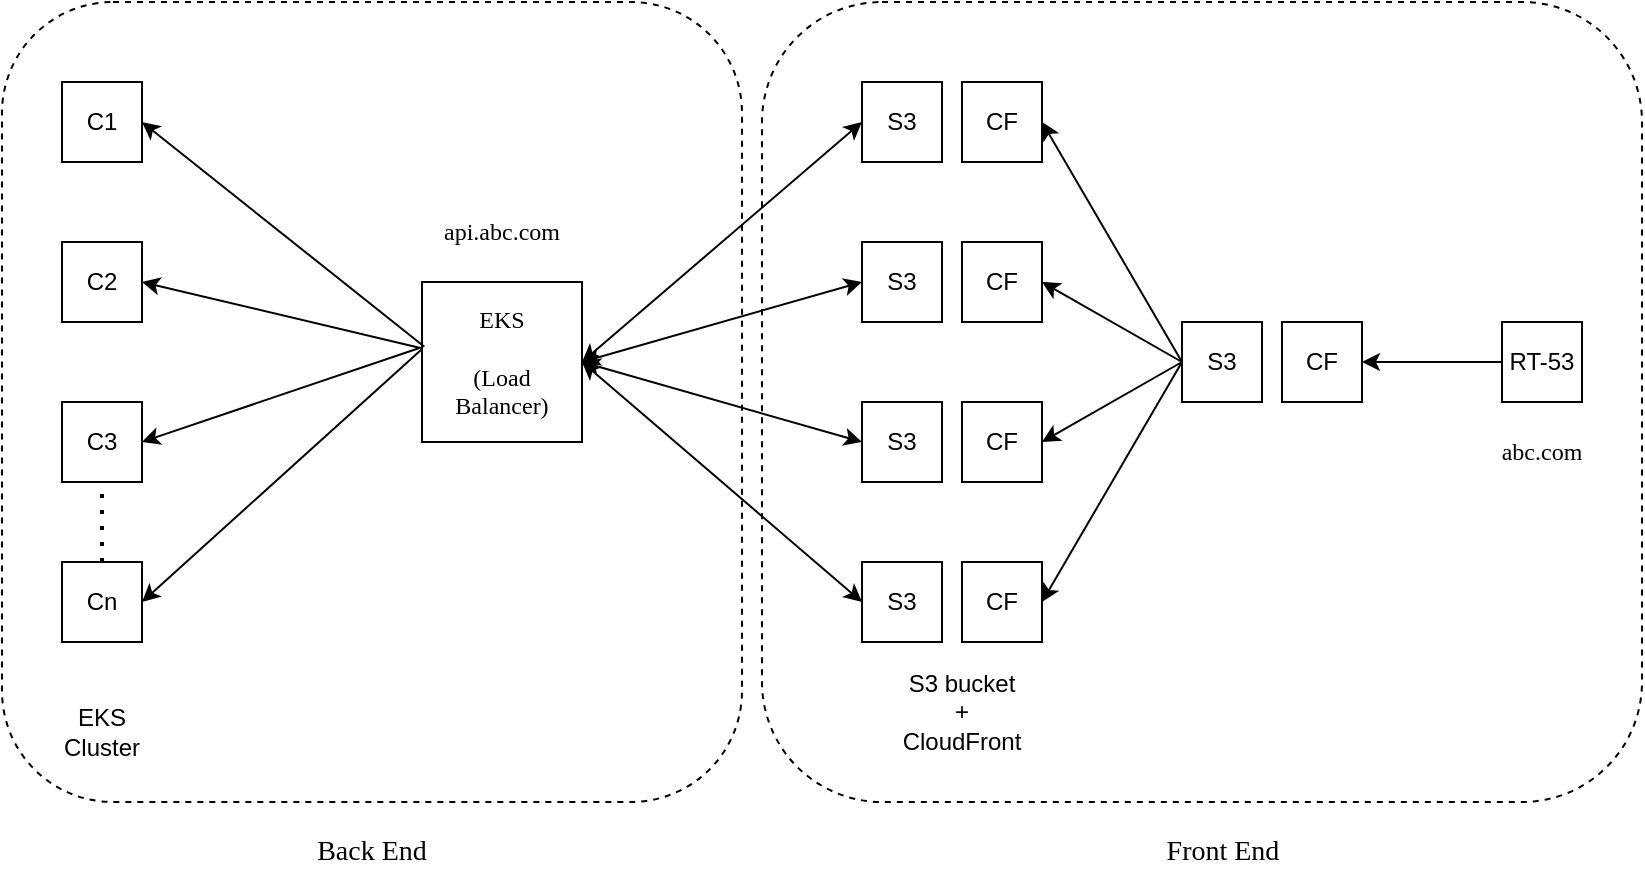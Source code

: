 <mxfile version="20.3.3" type="github">
  <diagram id="g7-dESjE2DK3tvBvqZ0U" name="Page-1">
    <mxGraphModel dx="1038" dy="663" grid="1" gridSize="10" guides="1" tooltips="1" connect="1" arrows="1" fold="1" page="1" pageScale="1" pageWidth="850" pageHeight="1100" math="0" shadow="0">
      <root>
        <mxCell id="0" />
        <mxCell id="1" parent="0" />
        <mxCell id="e1XHTu56FpRM70kIWXdr-51" value="" style="rounded=1;whiteSpace=wrap;html=1;dashed=1;" parent="1" vertex="1">
          <mxGeometry x="395" y="90" width="440" height="400" as="geometry" />
        </mxCell>
        <mxCell id="e1XHTu56FpRM70kIWXdr-49" value="" style="rounded=1;whiteSpace=wrap;html=1;dashed=1;" parent="1" vertex="1">
          <mxGeometry x="15" y="90" width="370" height="400" as="geometry" />
        </mxCell>
        <mxCell id="e1XHTu56FpRM70kIWXdr-5" value="C1" style="whiteSpace=wrap;html=1;aspect=fixed;" parent="1" vertex="1">
          <mxGeometry x="45" y="130" width="40" height="40" as="geometry" />
        </mxCell>
        <mxCell id="e1XHTu56FpRM70kIWXdr-6" value="C2" style="whiteSpace=wrap;html=1;aspect=fixed;" parent="1" vertex="1">
          <mxGeometry x="45" y="210" width="40" height="40" as="geometry" />
        </mxCell>
        <mxCell id="e1XHTu56FpRM70kIWXdr-7" value="C3" style="whiteSpace=wrap;html=1;aspect=fixed;" parent="1" vertex="1">
          <mxGeometry x="45" y="290" width="40" height="40" as="geometry" />
        </mxCell>
        <mxCell id="e1XHTu56FpRM70kIWXdr-8" value="Cn" style="whiteSpace=wrap;html=1;aspect=fixed;" parent="1" vertex="1">
          <mxGeometry x="45" y="370" width="40" height="40" as="geometry" />
        </mxCell>
        <mxCell id="e1XHTu56FpRM70kIWXdr-9" value="" style="whiteSpace=wrap;html=1;aspect=fixed;" parent="1" vertex="1">
          <mxGeometry x="225" y="230" width="80" height="80" as="geometry" />
        </mxCell>
        <mxCell id="e1XHTu56FpRM70kIWXdr-14" value="" style="endArrow=classic;html=1;rounded=0;entryX=1;entryY=0.5;entryDx=0;entryDy=0;exitX=-0.003;exitY=0.414;exitDx=0;exitDy=0;exitPerimeter=0;" parent="1" source="e1XHTu56FpRM70kIWXdr-9" target="e1XHTu56FpRM70kIWXdr-6" edge="1">
          <mxGeometry width="50" height="50" relative="1" as="geometry">
            <mxPoint x="225" y="260" as="sourcePoint" />
            <mxPoint x="175" y="260" as="targetPoint" />
          </mxGeometry>
        </mxCell>
        <mxCell id="e1XHTu56FpRM70kIWXdr-15" value="" style="endArrow=classic;html=1;rounded=0;entryX=1;entryY=0.5;entryDx=0;entryDy=0;exitX=-0.02;exitY=0.414;exitDx=0;exitDy=0;exitPerimeter=0;" parent="1" source="e1XHTu56FpRM70kIWXdr-9" target="e1XHTu56FpRM70kIWXdr-7" edge="1">
          <mxGeometry width="50" height="50" relative="1" as="geometry">
            <mxPoint x="125" y="335" as="sourcePoint" />
            <mxPoint x="175" y="285" as="targetPoint" />
          </mxGeometry>
        </mxCell>
        <mxCell id="e1XHTu56FpRM70kIWXdr-16" value="" style="endArrow=classic;html=1;rounded=0;entryX=1;entryY=0.5;entryDx=0;entryDy=0;exitX=0.015;exitY=0.405;exitDx=0;exitDy=0;exitPerimeter=0;" parent="1" source="e1XHTu56FpRM70kIWXdr-9" target="e1XHTu56FpRM70kIWXdr-5" edge="1">
          <mxGeometry width="50" height="50" relative="1" as="geometry">
            <mxPoint x="225" y="240" as="sourcePoint" />
            <mxPoint x="85.0" y="210" as="targetPoint" />
          </mxGeometry>
        </mxCell>
        <mxCell id="e1XHTu56FpRM70kIWXdr-17" value="" style="endArrow=classic;html=1;rounded=0;entryX=1;entryY=0.5;entryDx=0;entryDy=0;exitX=-0.003;exitY=0.422;exitDx=0;exitDy=0;exitPerimeter=0;" parent="1" source="e1XHTu56FpRM70kIWXdr-9" target="e1XHTu56FpRM70kIWXdr-8" edge="1">
          <mxGeometry width="50" height="50" relative="1" as="geometry">
            <mxPoint x="225" y="260" as="sourcePoint" />
            <mxPoint x="95.0" y="240" as="targetPoint" />
          </mxGeometry>
        </mxCell>
        <mxCell id="e1XHTu56FpRM70kIWXdr-18" value="&lt;font face=&quot;Comic Sans MS&quot;&gt;EKS&lt;br&gt;&lt;br&gt;(Load Balancer)&lt;/font&gt;" style="text;html=1;strokeColor=none;fillColor=none;align=center;verticalAlign=middle;whiteSpace=wrap;rounded=0;" parent="1" vertex="1">
          <mxGeometry x="230" y="250" width="70" height="40" as="geometry" />
        </mxCell>
        <mxCell id="e1XHTu56FpRM70kIWXdr-19" value="EKS Cluster" style="text;html=1;strokeColor=none;fillColor=none;align=center;verticalAlign=middle;whiteSpace=wrap;rounded=0;" parent="1" vertex="1">
          <mxGeometry x="35" y="440" width="60" height="30" as="geometry" />
        </mxCell>
        <mxCell id="e1XHTu56FpRM70kIWXdr-20" value="S3" style="whiteSpace=wrap;html=1;aspect=fixed;" parent="1" vertex="1">
          <mxGeometry x="445" y="130" width="40" height="40" as="geometry" />
        </mxCell>
        <mxCell id="e1XHTu56FpRM70kIWXdr-21" value="CF" style="whiteSpace=wrap;html=1;aspect=fixed;" parent="1" vertex="1">
          <mxGeometry x="495" y="130" width="40" height="40" as="geometry" />
        </mxCell>
        <mxCell id="e1XHTu56FpRM70kIWXdr-22" value="S3" style="whiteSpace=wrap;html=1;aspect=fixed;" parent="1" vertex="1">
          <mxGeometry x="445" y="370" width="40" height="40" as="geometry" />
        </mxCell>
        <mxCell id="e1XHTu56FpRM70kIWXdr-23" value="S3" style="whiteSpace=wrap;html=1;aspect=fixed;" parent="1" vertex="1">
          <mxGeometry x="445" y="290" width="40" height="40" as="geometry" />
        </mxCell>
        <mxCell id="e1XHTu56FpRM70kIWXdr-24" value="S3" style="whiteSpace=wrap;html=1;aspect=fixed;" parent="1" vertex="1">
          <mxGeometry x="445" y="210" width="40" height="40" as="geometry" />
        </mxCell>
        <mxCell id="e1XHTu56FpRM70kIWXdr-26" value="CF" style="whiteSpace=wrap;html=1;aspect=fixed;" parent="1" vertex="1">
          <mxGeometry x="495" y="210" width="40" height="40" as="geometry" />
        </mxCell>
        <mxCell id="e1XHTu56FpRM70kIWXdr-27" value="CF" style="whiteSpace=wrap;html=1;aspect=fixed;" parent="1" vertex="1">
          <mxGeometry x="495" y="290" width="40" height="40" as="geometry" />
        </mxCell>
        <mxCell id="e1XHTu56FpRM70kIWXdr-28" value="CF" style="whiteSpace=wrap;html=1;aspect=fixed;" parent="1" vertex="1">
          <mxGeometry x="495" y="370" width="40" height="40" as="geometry" />
        </mxCell>
        <mxCell id="e1XHTu56FpRM70kIWXdr-32" value="S3" style="whiteSpace=wrap;html=1;aspect=fixed;" parent="1" vertex="1">
          <mxGeometry x="605" y="250" width="40" height="40" as="geometry" />
        </mxCell>
        <mxCell id="e1XHTu56FpRM70kIWXdr-33" value="CF" style="whiteSpace=wrap;html=1;aspect=fixed;" parent="1" vertex="1">
          <mxGeometry x="655" y="250" width="40" height="40" as="geometry" />
        </mxCell>
        <mxCell id="e1XHTu56FpRM70kIWXdr-34" value="" style="endArrow=classic;html=1;rounded=0;entryX=1;entryY=0.5;entryDx=0;entryDy=0;exitX=0;exitY=0.5;exitDx=0;exitDy=0;" parent="1" source="e1XHTu56FpRM70kIWXdr-32" target="e1XHTu56FpRM70kIWXdr-21" edge="1">
          <mxGeometry width="50" height="50" relative="1" as="geometry">
            <mxPoint x="545" y="220" as="sourcePoint" />
            <mxPoint x="595" y="170" as="targetPoint" />
          </mxGeometry>
        </mxCell>
        <mxCell id="e1XHTu56FpRM70kIWXdr-35" value="" style="endArrow=classic;html=1;rounded=0;entryX=1;entryY=0.5;entryDx=0;entryDy=0;" parent="1" edge="1">
          <mxGeometry width="50" height="50" relative="1" as="geometry">
            <mxPoint x="605" y="270" as="sourcePoint" />
            <mxPoint x="535" y="310" as="targetPoint" />
          </mxGeometry>
        </mxCell>
        <mxCell id="e1XHTu56FpRM70kIWXdr-36" value="" style="endArrow=classic;html=1;rounded=0;entryX=1;entryY=0.5;entryDx=0;entryDy=0;" parent="1" edge="1">
          <mxGeometry width="50" height="50" relative="1" as="geometry">
            <mxPoint x="605" y="270" as="sourcePoint" />
            <mxPoint x="535" y="230" as="targetPoint" />
          </mxGeometry>
        </mxCell>
        <mxCell id="e1XHTu56FpRM70kIWXdr-37" value="" style="endArrow=classic;html=1;rounded=0;entryX=1;entryY=0.5;entryDx=0;entryDy=0;" parent="1" target="e1XHTu56FpRM70kIWXdr-28" edge="1">
          <mxGeometry width="50" height="50" relative="1" as="geometry">
            <mxPoint x="605" y="270" as="sourcePoint" />
            <mxPoint x="535" y="380" as="targetPoint" />
          </mxGeometry>
        </mxCell>
        <mxCell id="e1XHTu56FpRM70kIWXdr-40" style="edgeStyle=orthogonalEdgeStyle;rounded=0;orthogonalLoop=1;jettySize=auto;html=1;entryX=1;entryY=0.5;entryDx=0;entryDy=0;" parent="1" source="e1XHTu56FpRM70kIWXdr-39" target="e1XHTu56FpRM70kIWXdr-33" edge="1">
          <mxGeometry relative="1" as="geometry" />
        </mxCell>
        <mxCell id="e1XHTu56FpRM70kIWXdr-39" value="RT-53" style="whiteSpace=wrap;html=1;aspect=fixed;" parent="1" vertex="1">
          <mxGeometry x="765" y="250" width="40" height="40" as="geometry" />
        </mxCell>
        <mxCell id="e1XHTu56FpRM70kIWXdr-41" value="" style="endArrow=classic;startArrow=classic;html=1;rounded=0;entryX=0;entryY=0.5;entryDx=0;entryDy=0;exitX=1;exitY=0.5;exitDx=0;exitDy=0;fontStyle=4" parent="1" source="e1XHTu56FpRM70kIWXdr-9" target="e1XHTu56FpRM70kIWXdr-20" edge="1">
          <mxGeometry width="50" height="50" relative="1" as="geometry">
            <mxPoint x="415" y="320" as="sourcePoint" />
            <mxPoint x="465" y="270" as="targetPoint" />
            <Array as="points" />
          </mxGeometry>
        </mxCell>
        <mxCell id="e1XHTu56FpRM70kIWXdr-42" value="" style="endArrow=classic;startArrow=classic;html=1;rounded=0;entryX=0;entryY=0.5;entryDx=0;entryDy=0;" parent="1" target="e1XHTu56FpRM70kIWXdr-24" edge="1">
          <mxGeometry width="50" height="50" relative="1" as="geometry">
            <mxPoint x="305" y="270" as="sourcePoint" />
            <mxPoint x="445" y="160" as="targetPoint" />
            <Array as="points" />
          </mxGeometry>
        </mxCell>
        <mxCell id="e1XHTu56FpRM70kIWXdr-43" value="" style="endArrow=classic;startArrow=classic;html=1;rounded=0;entryX=0;entryY=0.5;entryDx=0;entryDy=0;" parent="1" target="e1XHTu56FpRM70kIWXdr-23" edge="1">
          <mxGeometry width="50" height="50" relative="1" as="geometry">
            <mxPoint x="305" y="270" as="sourcePoint" />
            <mxPoint x="430" y="290" as="targetPoint" />
            <Array as="points" />
          </mxGeometry>
        </mxCell>
        <mxCell id="e1XHTu56FpRM70kIWXdr-44" value="" style="endArrow=classic;startArrow=classic;html=1;rounded=0;entryX=0;entryY=0.5;entryDx=0;entryDy=0;exitX=1;exitY=0.5;exitDx=0;exitDy=0;" parent="1" source="e1XHTu56FpRM70kIWXdr-9" target="e1XHTu56FpRM70kIWXdr-22" edge="1">
          <mxGeometry width="50" height="50" relative="1" as="geometry">
            <mxPoint x="335" y="300" as="sourcePoint" />
            <mxPoint x="475" y="180" as="targetPoint" />
            <Array as="points" />
          </mxGeometry>
        </mxCell>
        <mxCell id="e1XHTu56FpRM70kIWXdr-47" value="" style="endArrow=none;dashed=1;html=1;dashPattern=1 3;strokeWidth=2;rounded=0;exitX=0.5;exitY=0;exitDx=0;exitDy=0;" parent="1" source="e1XHTu56FpRM70kIWXdr-8" edge="1">
          <mxGeometry width="50" height="50" relative="1" as="geometry">
            <mxPoint x="65" y="360" as="sourcePoint" />
            <mxPoint x="65" y="330" as="targetPoint" />
          </mxGeometry>
        </mxCell>
        <mxCell id="e1XHTu56FpRM70kIWXdr-50" value="&lt;font style=&quot;font-size: 14px;&quot; face=&quot;Comic Sans MS&quot;&gt;Back End&lt;/font&gt;" style="text;html=1;strokeColor=none;fillColor=none;align=center;verticalAlign=middle;whiteSpace=wrap;rounded=0;dashed=1;" parent="1" vertex="1">
          <mxGeometry x="145" y="500" width="110" height="30" as="geometry" />
        </mxCell>
        <mxCell id="e1XHTu56FpRM70kIWXdr-52" value="&lt;font style=&quot;font-size: 14px;&quot; face=&quot;Comic Sans MS&quot;&gt;Front End&lt;/font&gt;" style="text;html=1;strokeColor=none;fillColor=none;align=center;verticalAlign=middle;whiteSpace=wrap;rounded=0;dashed=1;" parent="1" vertex="1">
          <mxGeometry x="577.5" y="500" width="95" height="30" as="geometry" />
        </mxCell>
        <mxCell id="e1XHTu56FpRM70kIWXdr-53" value="S3 bucket&lt;br&gt;+&lt;br&gt;CloudFront" style="text;html=1;strokeColor=none;fillColor=none;align=center;verticalAlign=middle;whiteSpace=wrap;rounded=0;dashed=1;" parent="1" vertex="1">
          <mxGeometry x="465" y="430" width="60" height="30" as="geometry" />
        </mxCell>
        <mxCell id="AopnfxL0LD3TUCbjZWXk-2" value="&lt;font style=&quot;font-size: 12px;&quot;&gt;api.abc.com&lt;/font&gt;" style="text;html=1;strokeColor=none;fillColor=none;align=center;verticalAlign=middle;whiteSpace=wrap;rounded=0;dashed=1;fontFamily=Comic Sans MS;fontSize=14;" vertex="1" parent="1">
          <mxGeometry x="235" y="190" width="60" height="30" as="geometry" />
        </mxCell>
        <mxCell id="AopnfxL0LD3TUCbjZWXk-3" value="abc.com" style="text;html=1;strokeColor=none;fillColor=none;align=center;verticalAlign=middle;whiteSpace=wrap;rounded=0;dashed=1;fontFamily=Comic Sans MS;fontSize=12;" vertex="1" parent="1">
          <mxGeometry x="755" y="300" width="60" height="30" as="geometry" />
        </mxCell>
      </root>
    </mxGraphModel>
  </diagram>
</mxfile>
